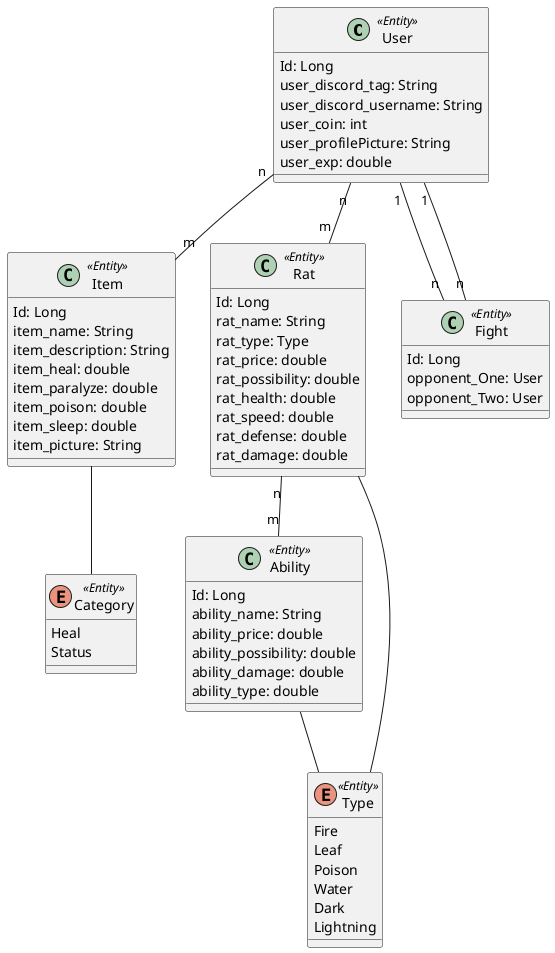 @startuml
class User<<Entity>>{
    Id: Long
    user_discord_tag: String
    user_discord_username: String
    user_coin: int
    user_profilePicture: String
    user_exp: double
}

class Item<<Entity>>{
    Id: Long
    item_name: String
    item_description: String
    item_heal: double
    item_paralyze: double
    item_poison: double
    item_sleep: double
    item_picture: String
}

class Rat<<Entity>>{
    Id: Long
    rat_name: String
    rat_type: Type
    rat_price: double
    rat_possibility: double
    rat_health: double
    rat_speed: double
    rat_defense: double
    rat_damage: double
}

class Ability<<Entity>>{
    Id: Long
    ability_name: String
    ability_price: double
    ability_possibility: double
    ability_damage: double
    ability_type: double
}

class Fight<<Entity>>{
    Id: Long
    opponent_One: User
    opponent_Two: User
}

enum Type<<Entity>>{
Fire
Leaf
Poison
Water
Dark
Lightning
}

enum Category<<Entity>>{
Heal
Status
}


User "n" -- "m" Rat
User "n" -- "m" Item
User "1" -- "n" Fight
Fight "n" -- "1" User
Rat "n" -- "m" Ability
Rat -- Type
Ability -- Type
Item -- Category





@enduml